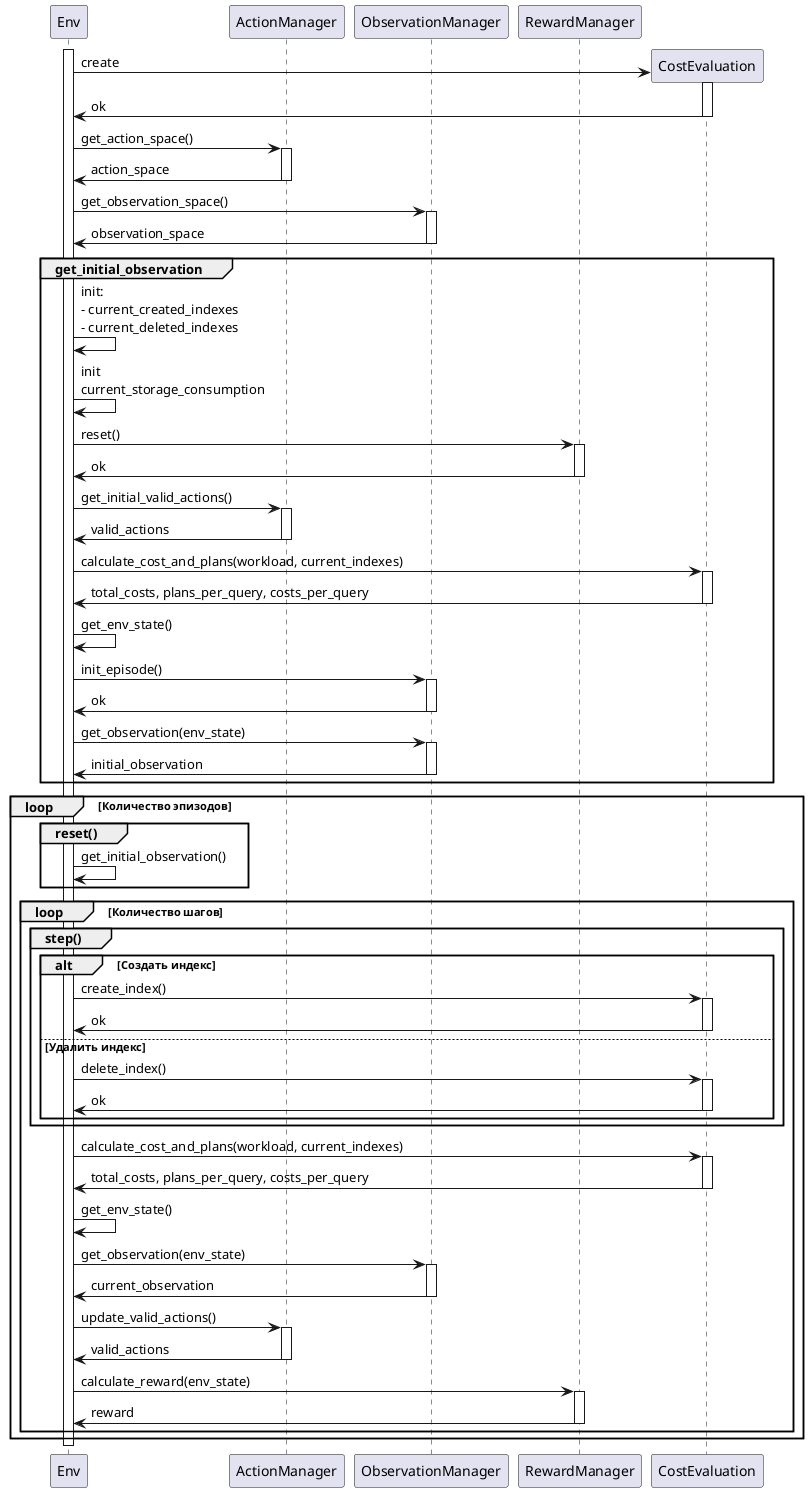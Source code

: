 @startuml
'https://plantuml.com/sequence-diagram

skinparam responseMessageBelowArrow true

participant Env
participant ActionManager
participant ObservationManager
participant RewardManager

activate Env

create CostEvaluation
Env -> CostEvaluation : create
activate CostEvaluation
CostEvaluation -> Env : ok
deactivate CostEvaluation

Env -> ActionManager : get_action_space()
activate ActionManager
ActionManager -> Env : action_space
deactivate ActionManager

Env -> ObservationManager : get_observation_space()
activate ObservationManager
ObservationManager -> Env : observation_space
deactivate ObservationManager


group get_initial_observation
    Env -> Env : init:\n- current_created_indexes\n- current_deleted_indexes
    Env -> Env : init\ncurrent_storage_consumption

    Env -> RewardManager : reset()
    activate RewardManager
    RewardManager -> Env : ok
    deactivate RewardManager

    Env -> ActionManager : get_initial_valid_actions()
    activate ActionManager
    ActionManager -> Env : valid_actions
    deactivate ActionManager

    Env -> CostEvaluation : calculate_cost_and_plans(workload, current_indexes)
    activate CostEvaluation
    CostEvaluation -> Env : total_costs, plans_per_query, costs_per_query
    deactivate CostEvaluation

    Env -> Env : get_env_state()

    Env -> ObservationManager : init_episode()
    activate ObservationManager
    ObservationManager -> Env : ok
    deactivate ObservationManager

    Env -> ObservationManager : get_observation(env_state)
    activate ObservationManager
    ObservationManager -> Env : initial_observation
    deactivate ObservationManager
end

loop Количество эпизодов
    group reset()
        Env -> Env : get_initial_observation()
    end

    loop Количество шагов
        group step()
            alt Создать индекс
                Env -> CostEvaluation : create_index()
                activate CostEvaluation
                CostEvaluation -> Env : ok
                deactivate CostEvaluation
            else Удалить индекс
                Env -> CostEvaluation : delete_index()
                activate CostEvaluation
                CostEvaluation -> Env : ok
                deactivate CostEvaluation
            end
        end

        Env -> CostEvaluation : calculate_cost_and_plans(workload, current_indexes)
        activate CostEvaluation
        CostEvaluation -> Env : total_costs, plans_per_query, costs_per_query
        deactivate CostEvaluation

        Env -> Env : get_env_state()

        Env -> ObservationManager : get_observation(env_state)
        activate ObservationManager
        ObservationManager -> Env : current_observation
        deactivate ObservationManager

        Env -> ActionManager : update_valid_actions()
        activate ActionManager
        ActionManager -> Env : valid_actions
        deactivate ActionManager

        Env -> RewardManager : calculate_reward(env_state)
        activate RewardManager
        RewardManager -> Env : reward
        deactivate RewardManager
    end
end

deactivate Env

@enduml